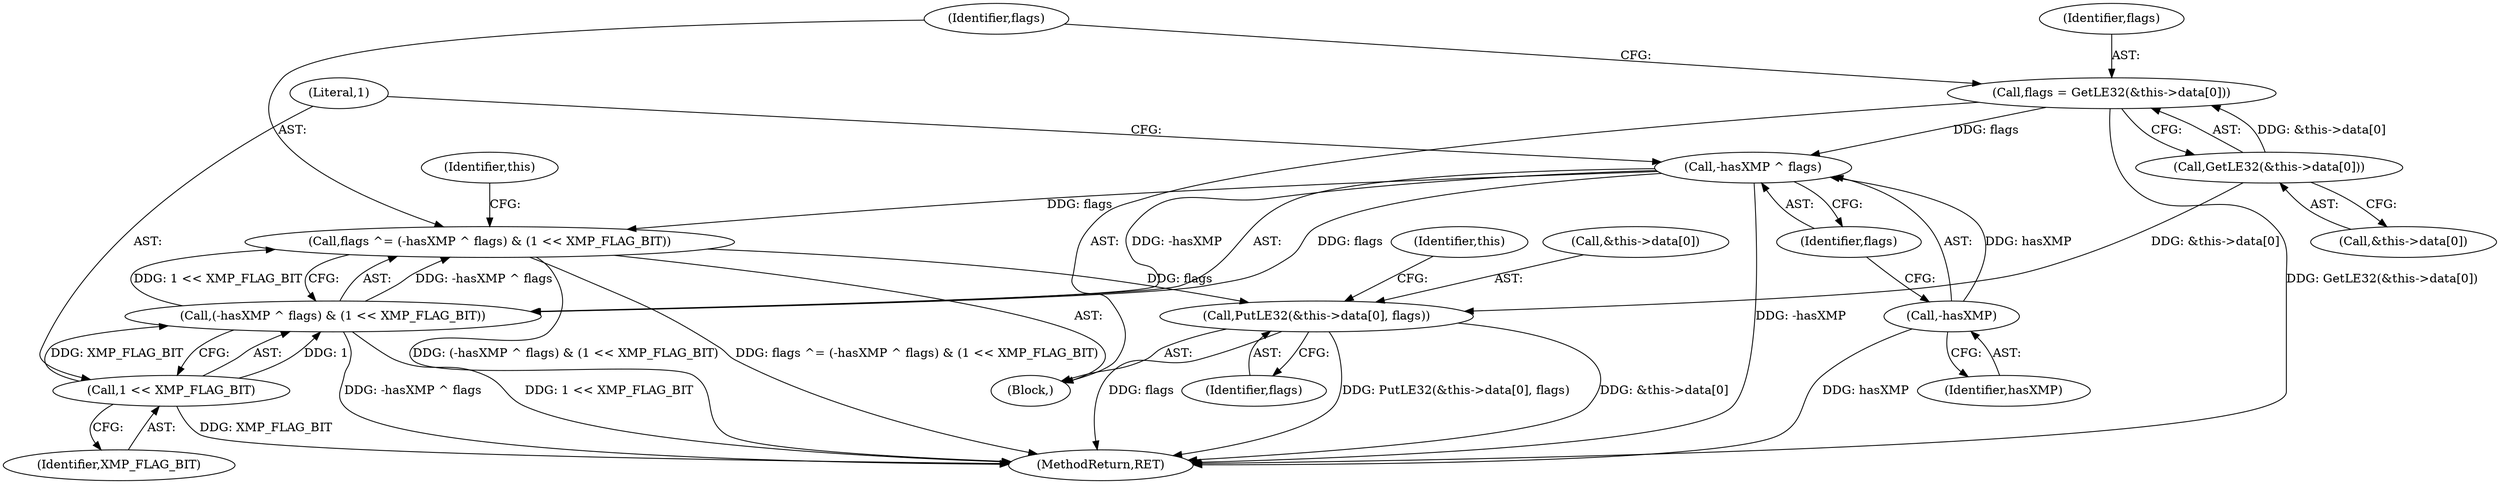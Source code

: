 digraph "0_exempi_aabedb5e749dd59112a3fe1e8e08f2d934f56666@array" {
"1000283" [label="(Call,PutLE32(&this->data[0], flags))"];
"1000266" [label="(Call,GetLE32(&this->data[0]))"];
"1000273" [label="(Call,flags ^= (-hasXMP ^ flags) & (1 << XMP_FLAG_BIT))"];
"1000276" [label="(Call,-hasXMP ^ flags)"];
"1000277" [label="(Call,-hasXMP)"];
"1000264" [label="(Call,flags = GetLE32(&this->data[0]))"];
"1000275" [label="(Call,(-hasXMP ^ flags) & (1 << XMP_FLAG_BIT))"];
"1000280" [label="(Call,1 << XMP_FLAG_BIT)"];
"1000281" [label="(Literal,1)"];
"1000273" [label="(Call,flags ^= (-hasXMP ^ flags) & (1 << XMP_FLAG_BIT))"];
"1000275" [label="(Call,(-hasXMP ^ flags) & (1 << XMP_FLAG_BIT))"];
"1000276" [label="(Call,-hasXMP ^ flags)"];
"1000280" [label="(Call,1 << XMP_FLAG_BIT)"];
"1000274" [label="(Identifier,flags)"];
"1000284" [label="(Call,&this->data[0])"];
"1000266" [label="(Call,GetLE32(&this->data[0]))"];
"1000262" [label="(Block,)"];
"1000279" [label="(Identifier,flags)"];
"1000294" [label="(Identifier,this)"];
"1000283" [label="(Call,PutLE32(&this->data[0], flags))"];
"1000545" [label="(MethodReturn,RET)"];
"1000287" [label="(Identifier,this)"];
"1000278" [label="(Identifier,hasXMP)"];
"1000264" [label="(Call,flags = GetLE32(&this->data[0]))"];
"1000267" [label="(Call,&this->data[0])"];
"1000265" [label="(Identifier,flags)"];
"1000282" [label="(Identifier,XMP_FLAG_BIT)"];
"1000277" [label="(Call,-hasXMP)"];
"1000290" [label="(Identifier,flags)"];
"1000283" -> "1000262"  [label="AST: "];
"1000283" -> "1000290"  [label="CFG: "];
"1000284" -> "1000283"  [label="AST: "];
"1000290" -> "1000283"  [label="AST: "];
"1000294" -> "1000283"  [label="CFG: "];
"1000283" -> "1000545"  [label="DDG: &this->data[0]"];
"1000283" -> "1000545"  [label="DDG: flags"];
"1000283" -> "1000545"  [label="DDG: PutLE32(&this->data[0], flags)"];
"1000266" -> "1000283"  [label="DDG: &this->data[0]"];
"1000273" -> "1000283"  [label="DDG: flags"];
"1000266" -> "1000264"  [label="AST: "];
"1000266" -> "1000267"  [label="CFG: "];
"1000267" -> "1000266"  [label="AST: "];
"1000264" -> "1000266"  [label="CFG: "];
"1000266" -> "1000264"  [label="DDG: &this->data[0]"];
"1000273" -> "1000262"  [label="AST: "];
"1000273" -> "1000275"  [label="CFG: "];
"1000274" -> "1000273"  [label="AST: "];
"1000275" -> "1000273"  [label="AST: "];
"1000287" -> "1000273"  [label="CFG: "];
"1000273" -> "1000545"  [label="DDG: (-hasXMP ^ flags) & (1 << XMP_FLAG_BIT)"];
"1000273" -> "1000545"  [label="DDG: flags ^= (-hasXMP ^ flags) & (1 << XMP_FLAG_BIT)"];
"1000276" -> "1000273"  [label="DDG: flags"];
"1000275" -> "1000273"  [label="DDG: -hasXMP ^ flags"];
"1000275" -> "1000273"  [label="DDG: 1 << XMP_FLAG_BIT"];
"1000276" -> "1000275"  [label="AST: "];
"1000276" -> "1000279"  [label="CFG: "];
"1000277" -> "1000276"  [label="AST: "];
"1000279" -> "1000276"  [label="AST: "];
"1000281" -> "1000276"  [label="CFG: "];
"1000276" -> "1000545"  [label="DDG: -hasXMP"];
"1000276" -> "1000275"  [label="DDG: -hasXMP"];
"1000276" -> "1000275"  [label="DDG: flags"];
"1000277" -> "1000276"  [label="DDG: hasXMP"];
"1000264" -> "1000276"  [label="DDG: flags"];
"1000277" -> "1000278"  [label="CFG: "];
"1000278" -> "1000277"  [label="AST: "];
"1000279" -> "1000277"  [label="CFG: "];
"1000277" -> "1000545"  [label="DDG: hasXMP"];
"1000264" -> "1000262"  [label="AST: "];
"1000265" -> "1000264"  [label="AST: "];
"1000274" -> "1000264"  [label="CFG: "];
"1000264" -> "1000545"  [label="DDG: GetLE32(&this->data[0])"];
"1000275" -> "1000280"  [label="CFG: "];
"1000280" -> "1000275"  [label="AST: "];
"1000275" -> "1000545"  [label="DDG: 1 << XMP_FLAG_BIT"];
"1000275" -> "1000545"  [label="DDG: -hasXMP ^ flags"];
"1000280" -> "1000275"  [label="DDG: 1"];
"1000280" -> "1000275"  [label="DDG: XMP_FLAG_BIT"];
"1000280" -> "1000282"  [label="CFG: "];
"1000281" -> "1000280"  [label="AST: "];
"1000282" -> "1000280"  [label="AST: "];
"1000280" -> "1000545"  [label="DDG: XMP_FLAG_BIT"];
}
